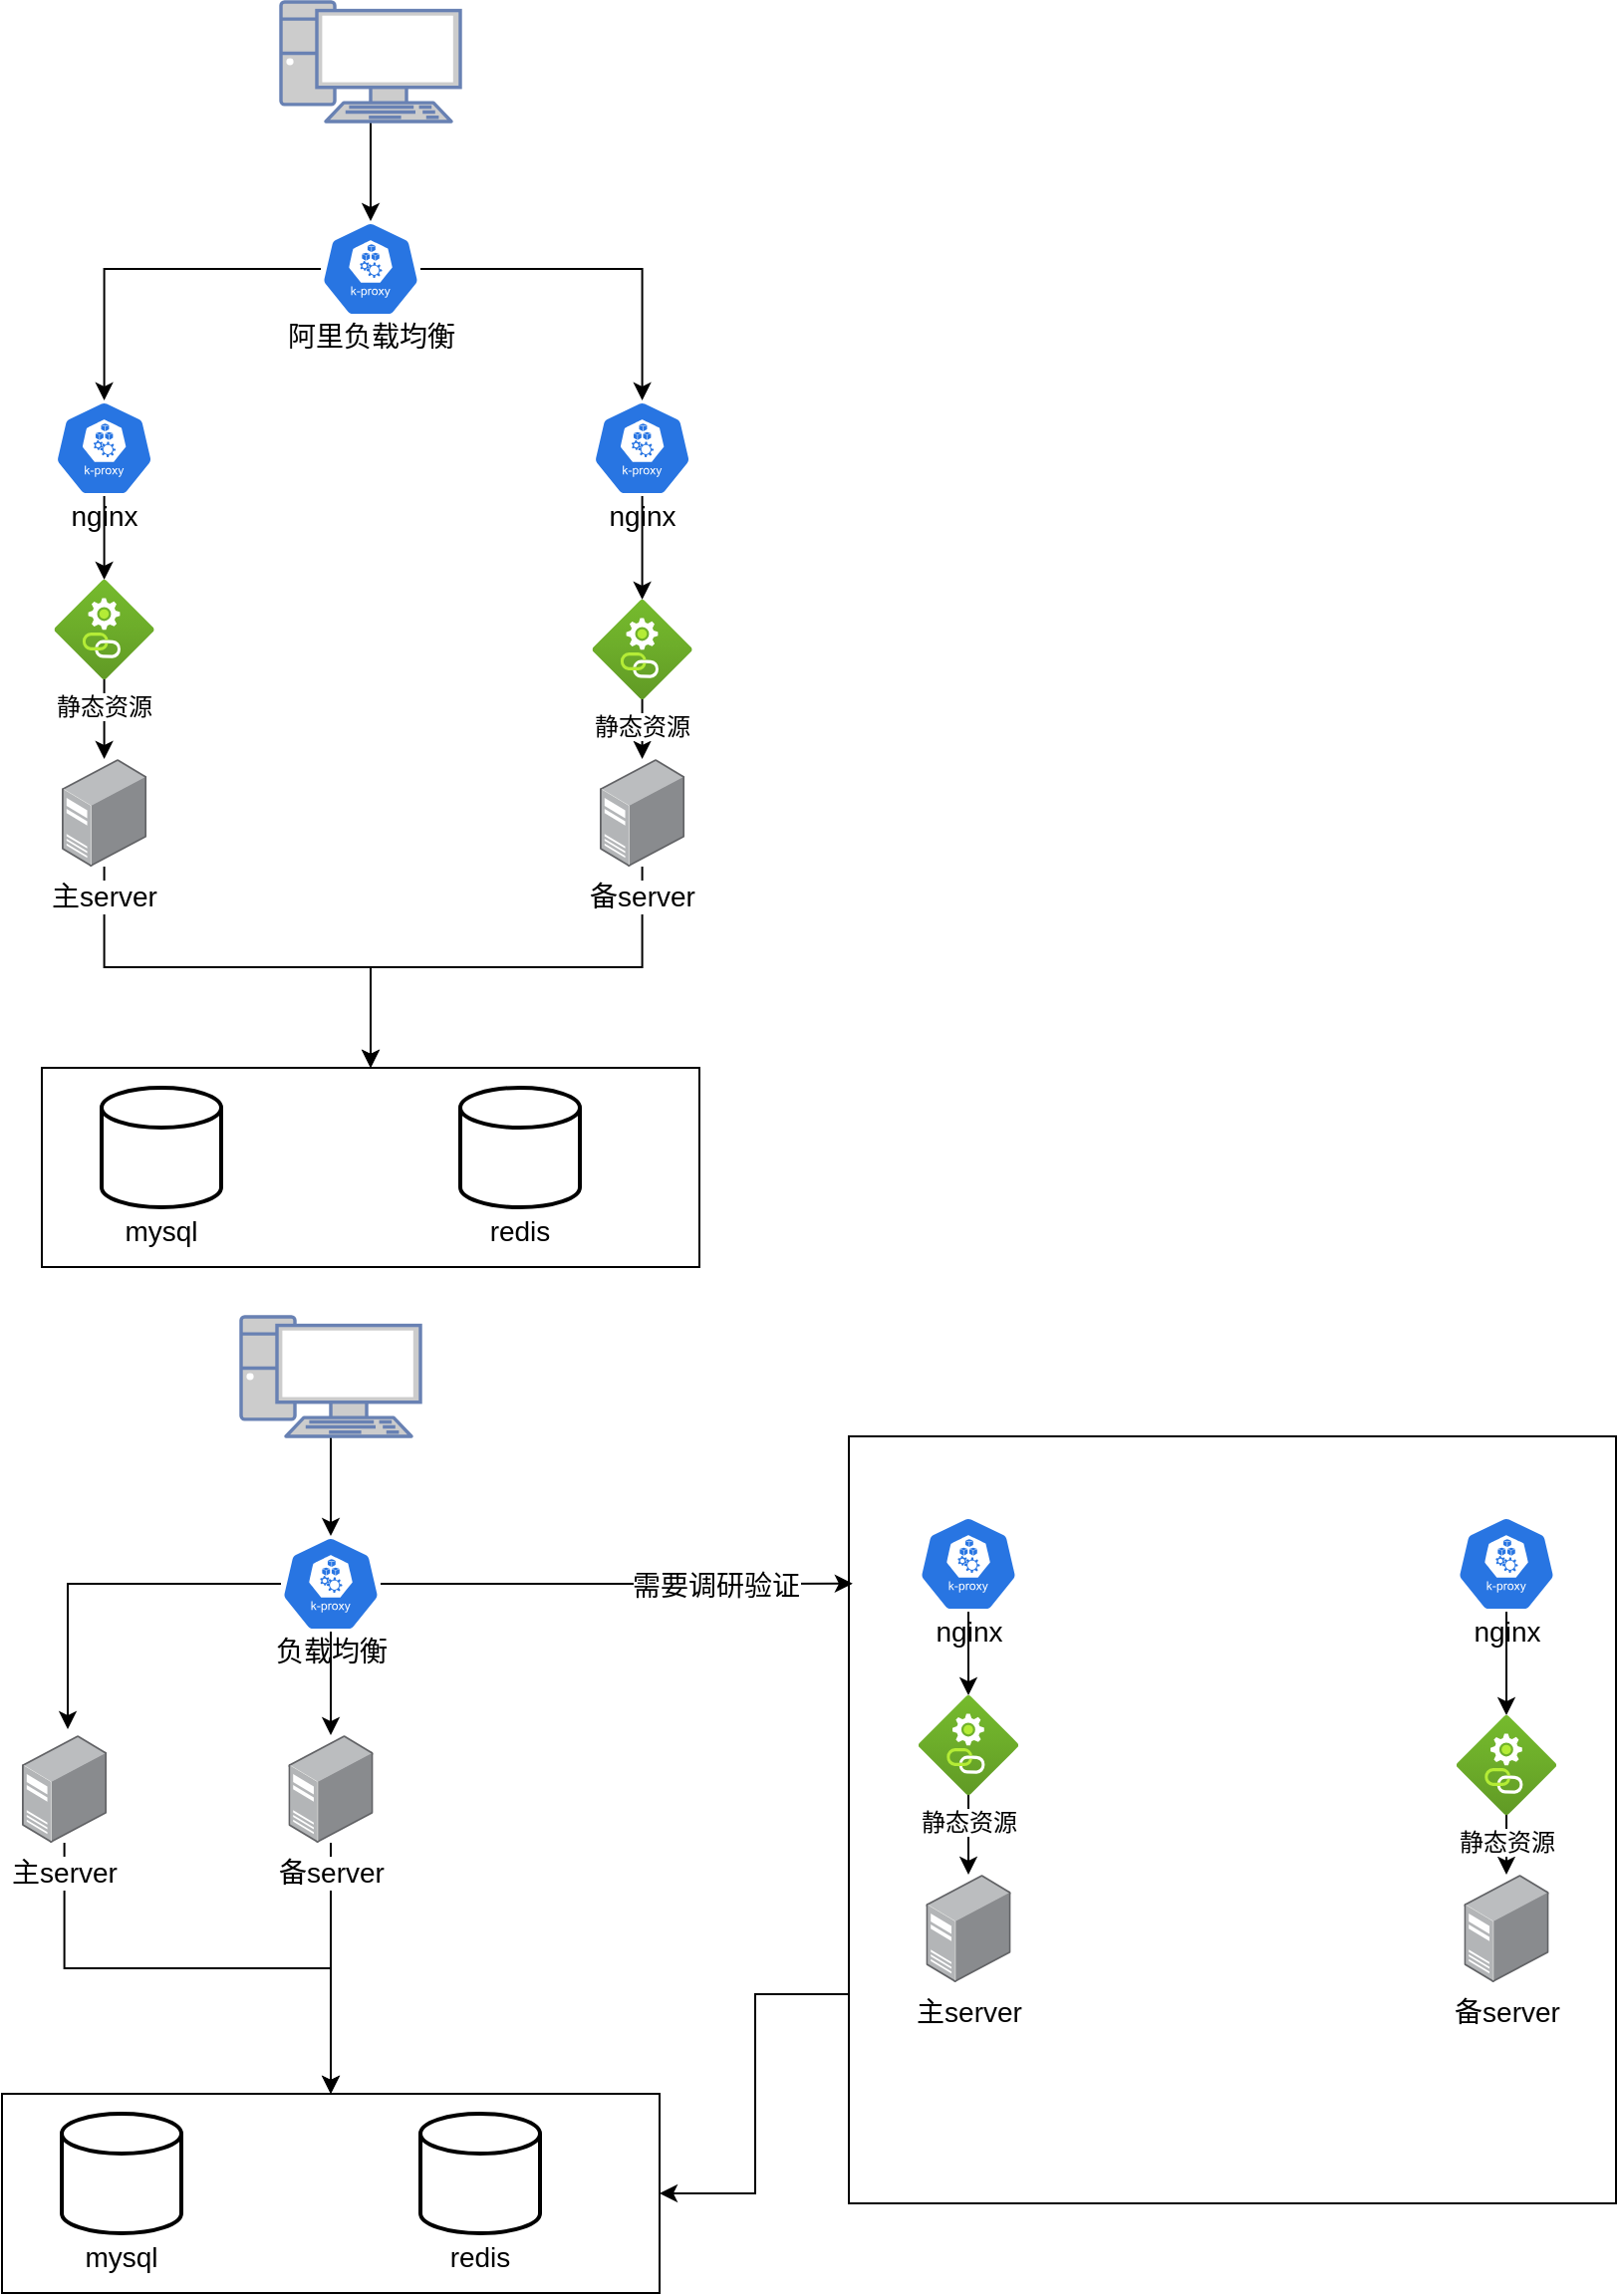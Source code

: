 <mxfile version="16.2.4" type="github">
  <diagram id="6Y3zF-he6f9p-2jQkp6W" name="第 1 页">
    <mxGraphModel dx="1422" dy="1931" grid="1" gridSize="10" guides="1" tooltips="1" connect="1" arrows="1" fold="1" page="1" pageScale="1" pageWidth="827" pageHeight="1169" math="0" shadow="0">
      <root>
        <mxCell id="0" />
        <mxCell id="1" parent="0" />
        <mxCell id="6fhcZd4-tIeuFMyVPi_e-70" style="edgeStyle=orthogonalEdgeStyle;rounded=0;orthogonalLoop=1;jettySize=auto;html=1;entryX=1;entryY=0.5;entryDx=0;entryDy=0;fontSize=14;" edge="1" parent="1" source="6fhcZd4-tIeuFMyVPi_e-61" target="6fhcZd4-tIeuFMyVPi_e-20">
          <mxGeometry relative="1" as="geometry">
            <Array as="points">
              <mxPoint x="578" y="950" />
              <mxPoint x="578" y="1050" />
            </Array>
          </mxGeometry>
        </mxCell>
        <mxCell id="6fhcZd4-tIeuFMyVPi_e-61" value="" style="whiteSpace=wrap;html=1;aspect=fixed;fontSize=14;" vertex="1" parent="1">
          <mxGeometry x="625" y="670" width="385" height="385" as="geometry" />
        </mxCell>
        <mxCell id="6fhcZd4-tIeuFMyVPi_e-16" value="" style="rounded=0;whiteSpace=wrap;html=1;fontSize=14;" vertex="1" parent="1">
          <mxGeometry x="220" y="485" width="330" height="100" as="geometry" />
        </mxCell>
        <mxCell id="6fhcZd4-tIeuFMyVPi_e-6" style="edgeStyle=orthogonalEdgeStyle;rounded=0;orthogonalLoop=1;jettySize=auto;html=1;entryX=0.5;entryY=0;entryDx=0;entryDy=0;entryPerimeter=0;fontSize=14;" edge="1" parent="1" source="6fhcZd4-tIeuFMyVPi_e-1">
          <mxGeometry relative="1" as="geometry">
            <mxPoint x="385" y="60" as="targetPoint" />
          </mxGeometry>
        </mxCell>
        <mxCell id="6fhcZd4-tIeuFMyVPi_e-1" value="" style="fontColor=#0066CC;verticalAlign=top;verticalLabelPosition=bottom;labelPosition=center;align=center;html=1;outlineConnect=0;fillColor=#CCCCCC;strokeColor=#6881B3;gradientColor=none;gradientDirection=north;strokeWidth=2;shape=mxgraph.networks.pc;" vertex="1" parent="1">
          <mxGeometry x="340" y="-50" width="90" height="60" as="geometry" />
        </mxCell>
        <mxCell id="6fhcZd4-tIeuFMyVPi_e-34" style="edgeStyle=orthogonalEdgeStyle;rounded=0;orthogonalLoop=1;jettySize=auto;html=1;entryX=0.5;entryY=0;entryDx=0;entryDy=0;entryPerimeter=0;fontSize=14;" edge="1" parent="1" source="6fhcZd4-tIeuFMyVPi_e-7" target="6fhcZd4-tIeuFMyVPi_e-32">
          <mxGeometry relative="1" as="geometry">
            <Array as="points">
              <mxPoint x="251" y="84" />
            </Array>
          </mxGeometry>
        </mxCell>
        <mxCell id="6fhcZd4-tIeuFMyVPi_e-35" style="edgeStyle=orthogonalEdgeStyle;rounded=0;orthogonalLoop=1;jettySize=auto;html=1;fontSize=14;" edge="1" parent="1" source="6fhcZd4-tIeuFMyVPi_e-7" target="6fhcZd4-tIeuFMyVPi_e-33">
          <mxGeometry relative="1" as="geometry" />
        </mxCell>
        <mxCell id="6fhcZd4-tIeuFMyVPi_e-7" value="&lt;br&gt;&lt;br&gt;&lt;br&gt;&lt;br&gt;阿里负载均衡" style="sketch=0;html=1;dashed=0;whitespace=wrap;fillColor=#2875E2;strokeColor=#ffffff;points=[[0.005,0.63,0],[0.1,0.2,0],[0.9,0.2,0],[0.5,0,0],[0.995,0.63,0],[0.72,0.99,0],[0.5,1,0],[0.28,0.99,0]];shape=mxgraph.kubernetes.icon;prIcon=k_proxy;fontSize=14;" vertex="1" parent="1">
          <mxGeometry x="360" y="60" width="50" height="48" as="geometry" />
        </mxCell>
        <mxCell id="6fhcZd4-tIeuFMyVPi_e-18" style="edgeStyle=orthogonalEdgeStyle;rounded=0;orthogonalLoop=1;jettySize=auto;html=1;fontSize=14;" edge="1" parent="1" source="6fhcZd4-tIeuFMyVPi_e-9" target="6fhcZd4-tIeuFMyVPi_e-16">
          <mxGeometry relative="1" as="geometry" />
        </mxCell>
        <mxCell id="6fhcZd4-tIeuFMyVPi_e-9" value="主server" style="points=[];aspect=fixed;html=1;align=center;shadow=0;dashed=0;image;image=img/lib/allied_telesis/computer_and_terminals/Server_Desktop.svg;fontSize=14;" vertex="1" parent="1">
          <mxGeometry x="230" y="330" width="42.6" height="54" as="geometry" />
        </mxCell>
        <mxCell id="6fhcZd4-tIeuFMyVPi_e-19" style="edgeStyle=orthogonalEdgeStyle;rounded=0;orthogonalLoop=1;jettySize=auto;html=1;fontSize=14;" edge="1" parent="1" source="6fhcZd4-tIeuFMyVPi_e-10" target="6fhcZd4-tIeuFMyVPi_e-16">
          <mxGeometry relative="1" as="geometry" />
        </mxCell>
        <mxCell id="6fhcZd4-tIeuFMyVPi_e-10" value="备server" style="points=[];aspect=fixed;html=1;align=center;shadow=0;dashed=0;image;image=img/lib/allied_telesis/computer_and_terminals/Server_Desktop.svg;fontSize=14;" vertex="1" parent="1">
          <mxGeometry x="500" y="330" width="42.6" height="54" as="geometry" />
        </mxCell>
        <mxCell id="6fhcZd4-tIeuFMyVPi_e-13" value="&lt;br&gt;&lt;br&gt;&lt;br&gt;&lt;br&gt;&lt;br&gt;mysql" style="strokeWidth=2;html=1;shape=mxgraph.flowchart.database;whiteSpace=wrap;fontSize=14;" vertex="1" parent="1">
          <mxGeometry x="250" y="495" width="60" height="60" as="geometry" />
        </mxCell>
        <mxCell id="6fhcZd4-tIeuFMyVPi_e-17" value="&lt;br&gt;&lt;br&gt;&lt;br&gt;&lt;br&gt;&lt;br&gt;redis" style="strokeWidth=2;html=1;shape=mxgraph.flowchart.database;whiteSpace=wrap;fontSize=14;" vertex="1" parent="1">
          <mxGeometry x="430" y="495" width="60" height="60" as="geometry" />
        </mxCell>
        <mxCell id="6fhcZd4-tIeuFMyVPi_e-20" value="" style="rounded=0;whiteSpace=wrap;html=1;fontSize=14;" vertex="1" parent="1">
          <mxGeometry x="200" y="1000" width="330" height="100" as="geometry" />
        </mxCell>
        <mxCell id="6fhcZd4-tIeuFMyVPi_e-21" style="edgeStyle=orthogonalEdgeStyle;rounded=0;orthogonalLoop=1;jettySize=auto;html=1;entryX=0.5;entryY=0;entryDx=0;entryDy=0;entryPerimeter=0;fontSize=14;" edge="1" parent="1" source="6fhcZd4-tIeuFMyVPi_e-22">
          <mxGeometry relative="1" as="geometry">
            <mxPoint x="365" y="720" as="targetPoint" />
          </mxGeometry>
        </mxCell>
        <mxCell id="6fhcZd4-tIeuFMyVPi_e-22" value="" style="fontColor=#0066CC;verticalAlign=top;verticalLabelPosition=bottom;labelPosition=center;align=center;html=1;outlineConnect=0;fillColor=#CCCCCC;strokeColor=#6881B3;gradientColor=none;gradientDirection=north;strokeWidth=2;shape=mxgraph.networks.pc;" vertex="1" parent="1">
          <mxGeometry x="320" y="610" width="90" height="60" as="geometry" />
        </mxCell>
        <mxCell id="6fhcZd4-tIeuFMyVPi_e-64" style="edgeStyle=orthogonalEdgeStyle;rounded=0;orthogonalLoop=1;jettySize=auto;html=1;entryX=0.54;entryY=-0.056;entryDx=0;entryDy=0;entryPerimeter=0;fontSize=14;" edge="1" parent="1" source="6fhcZd4-tIeuFMyVPi_e-25" target="6fhcZd4-tIeuFMyVPi_e-27">
          <mxGeometry relative="1" as="geometry" />
        </mxCell>
        <mxCell id="6fhcZd4-tIeuFMyVPi_e-65" style="edgeStyle=orthogonalEdgeStyle;rounded=0;orthogonalLoop=1;jettySize=auto;html=1;fontSize=14;" edge="1" parent="1" source="6fhcZd4-tIeuFMyVPi_e-25" target="6fhcZd4-tIeuFMyVPi_e-29">
          <mxGeometry relative="1" as="geometry" />
        </mxCell>
        <mxCell id="6fhcZd4-tIeuFMyVPi_e-66" style="edgeStyle=orthogonalEdgeStyle;rounded=0;orthogonalLoop=1;jettySize=auto;html=1;fontSize=14;entryX=0.005;entryY=0.192;entryDx=0;entryDy=0;entryPerimeter=0;" edge="1" parent="1" source="6fhcZd4-tIeuFMyVPi_e-25" target="6fhcZd4-tIeuFMyVPi_e-61">
          <mxGeometry relative="1" as="geometry">
            <mxPoint x="620" y="744" as="targetPoint" />
          </mxGeometry>
        </mxCell>
        <mxCell id="6fhcZd4-tIeuFMyVPi_e-69" value="需要调研验证" style="edgeLabel;html=1;align=center;verticalAlign=middle;resizable=0;points=[];fontSize=14;" vertex="1" connectable="0" parent="6fhcZd4-tIeuFMyVPi_e-66">
          <mxGeometry x="0.417" relative="1" as="geometry">
            <mxPoint y="1" as="offset" />
          </mxGeometry>
        </mxCell>
        <mxCell id="6fhcZd4-tIeuFMyVPi_e-25" value="&lt;br&gt;&lt;br&gt;&lt;br&gt;&lt;br&gt;负载均衡" style="sketch=0;html=1;dashed=0;whitespace=wrap;fillColor=#2875E2;strokeColor=#ffffff;points=[[0.005,0.63,0],[0.1,0.2,0],[0.9,0.2,0],[0.5,0,0],[0.995,0.63,0],[0.72,0.99,0],[0.5,1,0],[0.28,0.99,0]];shape=mxgraph.kubernetes.icon;prIcon=k_proxy;fontSize=14;" vertex="1" parent="1">
          <mxGeometry x="340" y="720" width="50" height="48" as="geometry" />
        </mxCell>
        <mxCell id="6fhcZd4-tIeuFMyVPi_e-26" style="edgeStyle=orthogonalEdgeStyle;rounded=0;orthogonalLoop=1;jettySize=auto;html=1;fontSize=14;" edge="1" parent="1" source="6fhcZd4-tIeuFMyVPi_e-27" target="6fhcZd4-tIeuFMyVPi_e-20">
          <mxGeometry relative="1" as="geometry" />
        </mxCell>
        <mxCell id="6fhcZd4-tIeuFMyVPi_e-27" value="主server" style="points=[];aspect=fixed;html=1;align=center;shadow=0;dashed=0;image;image=img/lib/allied_telesis/computer_and_terminals/Server_Desktop.svg;fontSize=14;" vertex="1" parent="1">
          <mxGeometry x="210" y="820" width="42.6" height="54" as="geometry" />
        </mxCell>
        <mxCell id="6fhcZd4-tIeuFMyVPi_e-28" style="edgeStyle=orthogonalEdgeStyle;rounded=0;orthogonalLoop=1;jettySize=auto;html=1;fontSize=14;" edge="1" parent="1" source="6fhcZd4-tIeuFMyVPi_e-29" target="6fhcZd4-tIeuFMyVPi_e-20">
          <mxGeometry relative="1" as="geometry" />
        </mxCell>
        <mxCell id="6fhcZd4-tIeuFMyVPi_e-29" value="备server" style="points=[];aspect=fixed;html=1;align=center;shadow=0;dashed=0;image;image=img/lib/allied_telesis/computer_and_terminals/Server_Desktop.svg;fontSize=14;" vertex="1" parent="1">
          <mxGeometry x="343.7" y="820" width="42.6" height="54" as="geometry" />
        </mxCell>
        <mxCell id="6fhcZd4-tIeuFMyVPi_e-30" value="&lt;br&gt;&lt;br&gt;&lt;br&gt;&lt;br&gt;&lt;br&gt;mysql" style="strokeWidth=2;html=1;shape=mxgraph.flowchart.database;whiteSpace=wrap;fontSize=14;" vertex="1" parent="1">
          <mxGeometry x="230" y="1010" width="60" height="60" as="geometry" />
        </mxCell>
        <mxCell id="6fhcZd4-tIeuFMyVPi_e-31" value="&lt;br&gt;&lt;br&gt;&lt;br&gt;&lt;br&gt;&lt;br&gt;redis" style="strokeWidth=2;html=1;shape=mxgraph.flowchart.database;whiteSpace=wrap;fontSize=14;" vertex="1" parent="1">
          <mxGeometry x="410" y="1010" width="60" height="60" as="geometry" />
        </mxCell>
        <mxCell id="6fhcZd4-tIeuFMyVPi_e-42" style="edgeStyle=orthogonalEdgeStyle;rounded=0;orthogonalLoop=1;jettySize=auto;html=1;fontSize=14;" edge="1" parent="1" source="6fhcZd4-tIeuFMyVPi_e-32" target="6fhcZd4-tIeuFMyVPi_e-39">
          <mxGeometry relative="1" as="geometry" />
        </mxCell>
        <mxCell id="6fhcZd4-tIeuFMyVPi_e-32" value="&lt;br&gt;&lt;br&gt;&lt;br&gt;&lt;br&gt;nginx" style="sketch=0;html=1;dashed=0;whitespace=wrap;fillColor=#2875E2;strokeColor=#ffffff;points=[[0.005,0.63,0],[0.1,0.2,0],[0.9,0.2,0],[0.5,0,0],[0.995,0.63,0],[0.72,0.99,0],[0.5,1,0],[0.28,0.99,0]];shape=mxgraph.kubernetes.icon;prIcon=k_proxy;fontSize=14;" vertex="1" parent="1">
          <mxGeometry x="226.3" y="150" width="50" height="48" as="geometry" />
        </mxCell>
        <mxCell id="6fhcZd4-tIeuFMyVPi_e-41" style="edgeStyle=orthogonalEdgeStyle;rounded=0;orthogonalLoop=1;jettySize=auto;html=1;fontSize=14;" edge="1" parent="1" source="6fhcZd4-tIeuFMyVPi_e-33" target="6fhcZd4-tIeuFMyVPi_e-40">
          <mxGeometry relative="1" as="geometry" />
        </mxCell>
        <mxCell id="6fhcZd4-tIeuFMyVPi_e-33" value="&lt;br&gt;&lt;br&gt;&lt;br&gt;&lt;br&gt;nginx" style="sketch=0;html=1;dashed=0;whitespace=wrap;fillColor=#2875E2;strokeColor=#ffffff;points=[[0.005,0.63,0],[0.1,0.2,0],[0.9,0.2,0],[0.5,0,0],[0.995,0.63,0],[0.72,0.99,0],[0.5,1,0],[0.28,0.99,0]];shape=mxgraph.kubernetes.icon;prIcon=k_proxy;fontSize=14;" vertex="1" parent="1">
          <mxGeometry x="496.3" y="150" width="50" height="48" as="geometry" />
        </mxCell>
        <mxCell id="6fhcZd4-tIeuFMyVPi_e-43" style="edgeStyle=orthogonalEdgeStyle;rounded=0;orthogonalLoop=1;jettySize=auto;html=1;fontSize=14;" edge="1" parent="1" source="6fhcZd4-tIeuFMyVPi_e-39" target="6fhcZd4-tIeuFMyVPi_e-9">
          <mxGeometry relative="1" as="geometry" />
        </mxCell>
        <mxCell id="6fhcZd4-tIeuFMyVPi_e-39" value="静态资源" style="aspect=fixed;html=1;points=[];align=center;image;fontSize=12;image=img/lib/azure2/general/Resource_Linked.svg;" vertex="1" parent="1">
          <mxGeometry x="226.3" y="240" width="50" height="50" as="geometry" />
        </mxCell>
        <mxCell id="6fhcZd4-tIeuFMyVPi_e-68" style="edgeStyle=orthogonalEdgeStyle;rounded=0;orthogonalLoop=1;jettySize=auto;html=1;fontSize=14;" edge="1" parent="1" source="6fhcZd4-tIeuFMyVPi_e-40" target="6fhcZd4-tIeuFMyVPi_e-10">
          <mxGeometry relative="1" as="geometry" />
        </mxCell>
        <mxCell id="6fhcZd4-tIeuFMyVPi_e-40" value="静态资源" style="aspect=fixed;html=1;points=[];align=center;image;fontSize=12;image=img/lib/azure2/general/Resource_Linked.svg;" vertex="1" parent="1">
          <mxGeometry x="496.3" y="250" width="50" height="50" as="geometry" />
        </mxCell>
        <mxCell id="6fhcZd4-tIeuFMyVPi_e-50" value="主server" style="points=[];aspect=fixed;html=1;align=center;shadow=0;dashed=0;image;image=img/lib/allied_telesis/computer_and_terminals/Server_Desktop.svg;fontSize=14;" vertex="1" parent="1">
          <mxGeometry x="663.7" y="890" width="42.6" height="54" as="geometry" />
        </mxCell>
        <mxCell id="6fhcZd4-tIeuFMyVPi_e-51" value="备server" style="points=[];aspect=fixed;html=1;align=center;shadow=0;dashed=0;image;image=img/lib/allied_telesis/computer_and_terminals/Server_Desktop.svg;fontSize=14;" vertex="1" parent="1">
          <mxGeometry x="933.7" y="890" width="42.6" height="54" as="geometry" />
        </mxCell>
        <mxCell id="6fhcZd4-tIeuFMyVPi_e-52" style="edgeStyle=orthogonalEdgeStyle;rounded=0;orthogonalLoop=1;jettySize=auto;html=1;fontSize=14;" edge="1" parent="1" source="6fhcZd4-tIeuFMyVPi_e-53" target="6fhcZd4-tIeuFMyVPi_e-57">
          <mxGeometry relative="1" as="geometry" />
        </mxCell>
        <mxCell id="6fhcZd4-tIeuFMyVPi_e-53" value="&lt;br&gt;&lt;br&gt;&lt;br&gt;&lt;br&gt;nginx" style="sketch=0;html=1;dashed=0;whitespace=wrap;fillColor=#2875E2;strokeColor=#ffffff;points=[[0.005,0.63,0],[0.1,0.2,0],[0.9,0.2,0],[0.5,0,0],[0.995,0.63,0],[0.72,0.99,0],[0.5,1,0],[0.28,0.99,0]];shape=mxgraph.kubernetes.icon;prIcon=k_proxy;fontSize=14;" vertex="1" parent="1">
          <mxGeometry x="660" y="710" width="50" height="48" as="geometry" />
        </mxCell>
        <mxCell id="6fhcZd4-tIeuFMyVPi_e-54" style="edgeStyle=orthogonalEdgeStyle;rounded=0;orthogonalLoop=1;jettySize=auto;html=1;fontSize=14;" edge="1" parent="1" source="6fhcZd4-tIeuFMyVPi_e-55" target="6fhcZd4-tIeuFMyVPi_e-58">
          <mxGeometry relative="1" as="geometry" />
        </mxCell>
        <mxCell id="6fhcZd4-tIeuFMyVPi_e-55" value="&lt;br&gt;&lt;br&gt;&lt;br&gt;&lt;br&gt;nginx" style="sketch=0;html=1;dashed=0;whitespace=wrap;fillColor=#2875E2;strokeColor=#ffffff;points=[[0.005,0.63,0],[0.1,0.2,0],[0.9,0.2,0],[0.5,0,0],[0.995,0.63,0],[0.72,0.99,0],[0.5,1,0],[0.28,0.99,0]];shape=mxgraph.kubernetes.icon;prIcon=k_proxy;fontSize=14;" vertex="1" parent="1">
          <mxGeometry x="930" y="710" width="50" height="48" as="geometry" />
        </mxCell>
        <mxCell id="6fhcZd4-tIeuFMyVPi_e-56" style="edgeStyle=orthogonalEdgeStyle;rounded=0;orthogonalLoop=1;jettySize=auto;html=1;fontSize=14;" edge="1" parent="1" source="6fhcZd4-tIeuFMyVPi_e-57" target="6fhcZd4-tIeuFMyVPi_e-50">
          <mxGeometry relative="1" as="geometry" />
        </mxCell>
        <mxCell id="6fhcZd4-tIeuFMyVPi_e-57" value="静态资源" style="aspect=fixed;html=1;points=[];align=center;image;fontSize=12;image=img/lib/azure2/general/Resource_Linked.svg;" vertex="1" parent="1">
          <mxGeometry x="660" y="800" width="50" height="50" as="geometry" />
        </mxCell>
        <mxCell id="6fhcZd4-tIeuFMyVPi_e-67" style="edgeStyle=orthogonalEdgeStyle;rounded=0;orthogonalLoop=1;jettySize=auto;html=1;fontSize=14;" edge="1" parent="1" source="6fhcZd4-tIeuFMyVPi_e-58" target="6fhcZd4-tIeuFMyVPi_e-51">
          <mxGeometry relative="1" as="geometry" />
        </mxCell>
        <mxCell id="6fhcZd4-tIeuFMyVPi_e-58" value="静态资源" style="aspect=fixed;html=1;points=[];align=center;image;fontSize=12;image=img/lib/azure2/general/Resource_Linked.svg;" vertex="1" parent="1">
          <mxGeometry x="930" y="810" width="50" height="50" as="geometry" />
        </mxCell>
      </root>
    </mxGraphModel>
  </diagram>
</mxfile>
